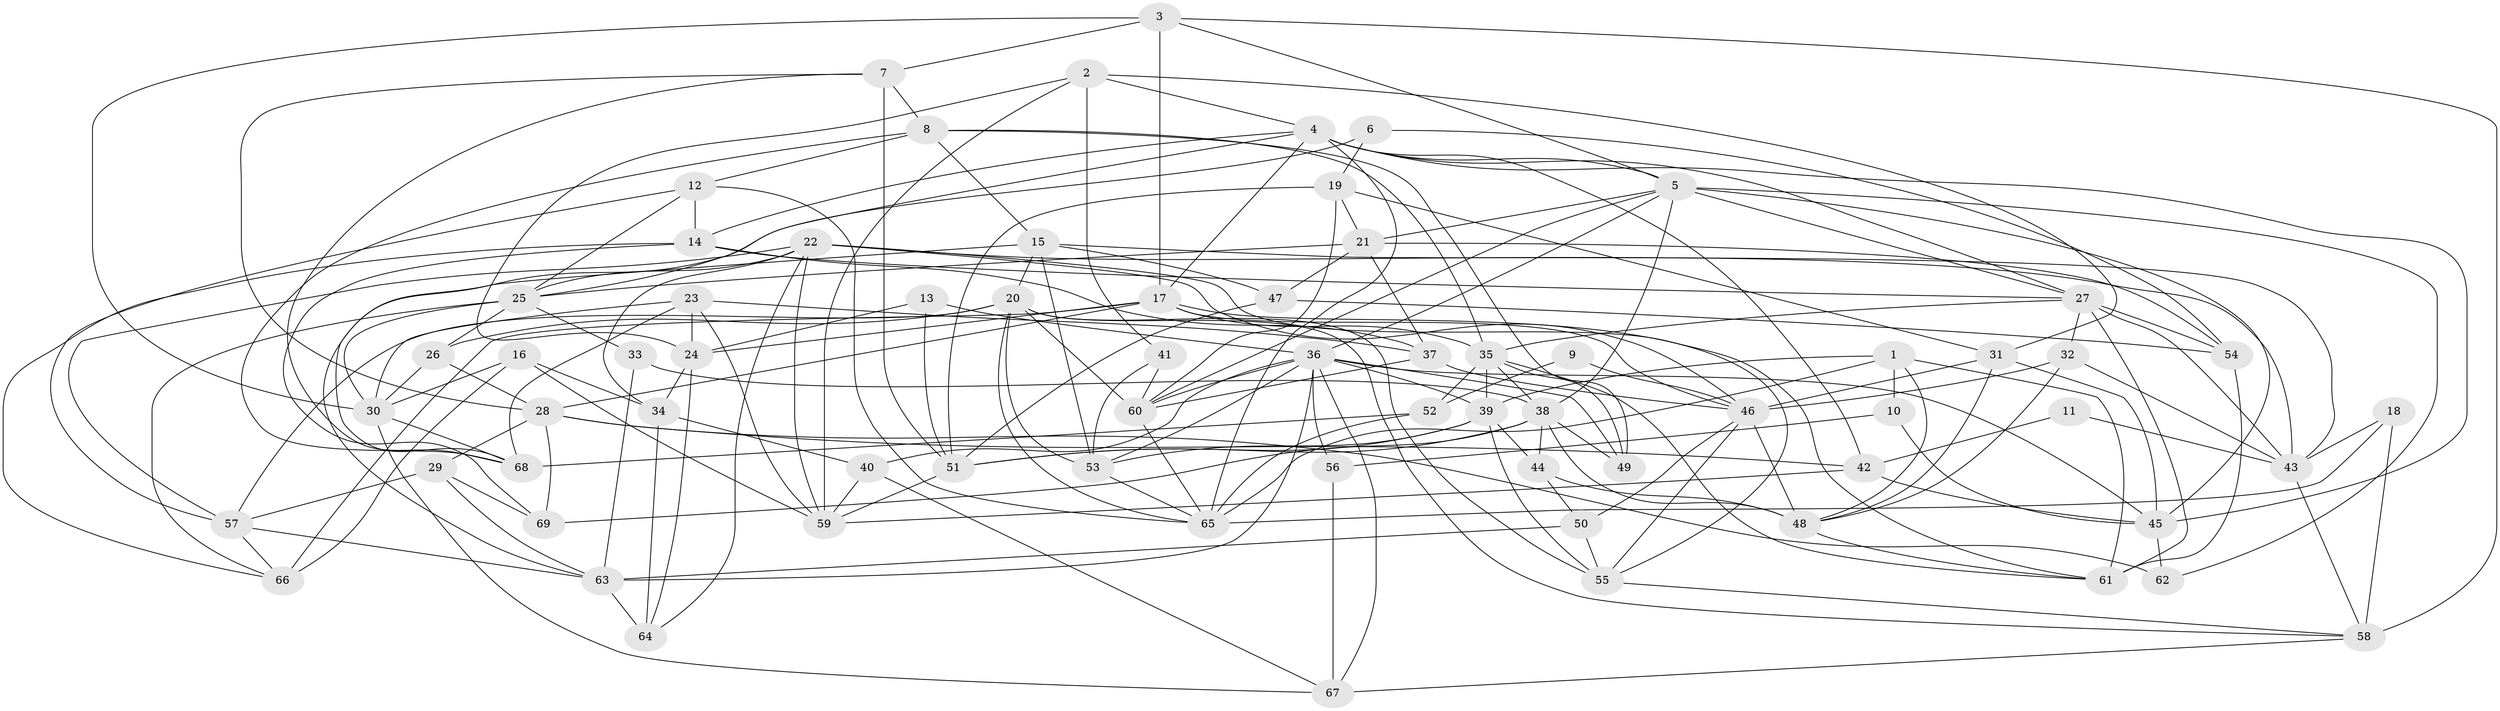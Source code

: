 // original degree distribution, {6: 0.10144927536231885, 5: 0.2028985507246377, 3: 0.2318840579710145, 4: 0.3188405797101449, 2: 0.12318840579710146, 7: 0.014492753623188406, 8: 0.007246376811594203}
// Generated by graph-tools (version 1.1) at 2025/02/03/09/25 03:02:06]
// undirected, 69 vertices, 192 edges
graph export_dot {
graph [start="1"]
  node [color=gray90,style=filled];
  1;
  2;
  3;
  4;
  5;
  6;
  7;
  8;
  9;
  10;
  11;
  12;
  13;
  14;
  15;
  16;
  17;
  18;
  19;
  20;
  21;
  22;
  23;
  24;
  25;
  26;
  27;
  28;
  29;
  30;
  31;
  32;
  33;
  34;
  35;
  36;
  37;
  38;
  39;
  40;
  41;
  42;
  43;
  44;
  45;
  46;
  47;
  48;
  49;
  50;
  51;
  52;
  53;
  54;
  55;
  56;
  57;
  58;
  59;
  60;
  61;
  62;
  63;
  64;
  65;
  66;
  67;
  68;
  69;
  1 -- 10 [weight=1.0];
  1 -- 39 [weight=1.0];
  1 -- 48 [weight=1.0];
  1 -- 61 [weight=1.0];
  1 -- 65 [weight=1.0];
  2 -- 4 [weight=1.0];
  2 -- 24 [weight=1.0];
  2 -- 31 [weight=1.0];
  2 -- 41 [weight=1.0];
  2 -- 59 [weight=1.0];
  3 -- 5 [weight=1.0];
  3 -- 7 [weight=1.0];
  3 -- 17 [weight=1.0];
  3 -- 30 [weight=1.0];
  3 -- 58 [weight=1.0];
  4 -- 5 [weight=1.0];
  4 -- 14 [weight=1.0];
  4 -- 17 [weight=1.0];
  4 -- 25 [weight=1.0];
  4 -- 27 [weight=1.0];
  4 -- 42 [weight=1.0];
  4 -- 45 [weight=1.0];
  4 -- 65 [weight=1.0];
  5 -- 21 [weight=1.0];
  5 -- 27 [weight=1.0];
  5 -- 36 [weight=1.0];
  5 -- 38 [weight=2.0];
  5 -- 45 [weight=1.0];
  5 -- 60 [weight=1.0];
  5 -- 62 [weight=1.0];
  6 -- 19 [weight=1.0];
  6 -- 54 [weight=1.0];
  6 -- 68 [weight=1.0];
  7 -- 8 [weight=1.0];
  7 -- 28 [weight=2.0];
  7 -- 51 [weight=2.0];
  7 -- 68 [weight=1.0];
  8 -- 12 [weight=1.0];
  8 -- 15 [weight=1.0];
  8 -- 35 [weight=1.0];
  8 -- 49 [weight=1.0];
  8 -- 68 [weight=1.0];
  9 -- 46 [weight=1.0];
  9 -- 52 [weight=1.0];
  10 -- 45 [weight=1.0];
  10 -- 56 [weight=1.0];
  11 -- 42 [weight=1.0];
  11 -- 43 [weight=1.0];
  12 -- 14 [weight=1.0];
  12 -- 25 [weight=1.0];
  12 -- 57 [weight=1.0];
  12 -- 65 [weight=1.0];
  13 -- 24 [weight=1.0];
  13 -- 36 [weight=1.0];
  13 -- 51 [weight=1.0];
  14 -- 27 [weight=1.0];
  14 -- 37 [weight=1.0];
  14 -- 66 [weight=1.0];
  14 -- 69 [weight=1.0];
  15 -- 20 [weight=1.0];
  15 -- 43 [weight=1.0];
  15 -- 47 [weight=1.0];
  15 -- 53 [weight=1.0];
  15 -- 63 [weight=1.0];
  16 -- 30 [weight=1.0];
  16 -- 34 [weight=2.0];
  16 -- 59 [weight=1.0];
  16 -- 66 [weight=1.0];
  17 -- 24 [weight=1.0];
  17 -- 28 [weight=1.0];
  17 -- 35 [weight=1.0];
  17 -- 46 [weight=1.0];
  17 -- 55 [weight=1.0];
  17 -- 66 [weight=2.0];
  18 -- 43 [weight=1.0];
  18 -- 58 [weight=2.0];
  18 -- 65 [weight=2.0];
  19 -- 21 [weight=1.0];
  19 -- 31 [weight=1.0];
  19 -- 51 [weight=1.0];
  19 -- 60 [weight=1.0];
  20 -- 26 [weight=1.0];
  20 -- 53 [weight=1.0];
  20 -- 55 [weight=1.0];
  20 -- 57 [weight=2.0];
  20 -- 58 [weight=1.0];
  20 -- 60 [weight=1.0];
  20 -- 65 [weight=1.0];
  21 -- 25 [weight=1.0];
  21 -- 37 [weight=1.0];
  21 -- 47 [weight=1.0];
  21 -- 54 [weight=1.0];
  22 -- 25 [weight=1.0];
  22 -- 34 [weight=1.0];
  22 -- 43 [weight=1.0];
  22 -- 46 [weight=1.0];
  22 -- 57 [weight=1.0];
  22 -- 59 [weight=1.0];
  22 -- 61 [weight=1.0];
  22 -- 64 [weight=1.0];
  23 -- 24 [weight=1.0];
  23 -- 30 [weight=1.0];
  23 -- 37 [weight=1.0];
  23 -- 59 [weight=1.0];
  23 -- 68 [weight=1.0];
  24 -- 34 [weight=1.0];
  24 -- 64 [weight=1.0];
  25 -- 26 [weight=1.0];
  25 -- 30 [weight=1.0];
  25 -- 33 [weight=1.0];
  25 -- 66 [weight=1.0];
  26 -- 28 [weight=1.0];
  26 -- 30 [weight=1.0];
  27 -- 32 [weight=1.0];
  27 -- 35 [weight=1.0];
  27 -- 43 [weight=1.0];
  27 -- 54 [weight=1.0];
  27 -- 61 [weight=1.0];
  28 -- 29 [weight=1.0];
  28 -- 42 [weight=1.0];
  28 -- 62 [weight=1.0];
  28 -- 69 [weight=1.0];
  29 -- 57 [weight=2.0];
  29 -- 63 [weight=1.0];
  29 -- 69 [weight=1.0];
  30 -- 67 [weight=1.0];
  30 -- 68 [weight=1.0];
  31 -- 45 [weight=1.0];
  31 -- 46 [weight=1.0];
  31 -- 48 [weight=1.0];
  32 -- 43 [weight=1.0];
  32 -- 46 [weight=1.0];
  32 -- 48 [weight=1.0];
  33 -- 38 [weight=1.0];
  33 -- 63 [weight=1.0];
  34 -- 40 [weight=1.0];
  34 -- 64 [weight=1.0];
  35 -- 38 [weight=1.0];
  35 -- 39 [weight=1.0];
  35 -- 49 [weight=1.0];
  35 -- 52 [weight=1.0];
  35 -- 61 [weight=1.0];
  36 -- 39 [weight=1.0];
  36 -- 40 [weight=1.0];
  36 -- 45 [weight=1.0];
  36 -- 49 [weight=1.0];
  36 -- 53 [weight=1.0];
  36 -- 56 [weight=1.0];
  36 -- 60 [weight=1.0];
  36 -- 63 [weight=1.0];
  36 -- 67 [weight=1.0];
  37 -- 46 [weight=1.0];
  37 -- 60 [weight=1.0];
  38 -- 44 [weight=1.0];
  38 -- 48 [weight=1.0];
  38 -- 49 [weight=1.0];
  38 -- 51 [weight=1.0];
  38 -- 69 [weight=1.0];
  39 -- 44 [weight=1.0];
  39 -- 51 [weight=1.0];
  39 -- 53 [weight=1.0];
  39 -- 55 [weight=1.0];
  40 -- 59 [weight=1.0];
  40 -- 67 [weight=1.0];
  41 -- 53 [weight=1.0];
  41 -- 60 [weight=2.0];
  42 -- 45 [weight=1.0];
  42 -- 59 [weight=1.0];
  43 -- 58 [weight=1.0];
  44 -- 48 [weight=1.0];
  44 -- 50 [weight=1.0];
  45 -- 62 [weight=1.0];
  46 -- 48 [weight=1.0];
  46 -- 50 [weight=1.0];
  46 -- 55 [weight=1.0];
  47 -- 51 [weight=1.0];
  47 -- 54 [weight=1.0];
  48 -- 61 [weight=1.0];
  50 -- 55 [weight=1.0];
  50 -- 63 [weight=1.0];
  51 -- 59 [weight=1.0];
  52 -- 65 [weight=2.0];
  52 -- 68 [weight=1.0];
  53 -- 65 [weight=1.0];
  54 -- 61 [weight=2.0];
  55 -- 58 [weight=1.0];
  56 -- 67 [weight=1.0];
  57 -- 63 [weight=1.0];
  57 -- 66 [weight=1.0];
  58 -- 67 [weight=1.0];
  60 -- 65 [weight=1.0];
  63 -- 64 [weight=2.0];
}
